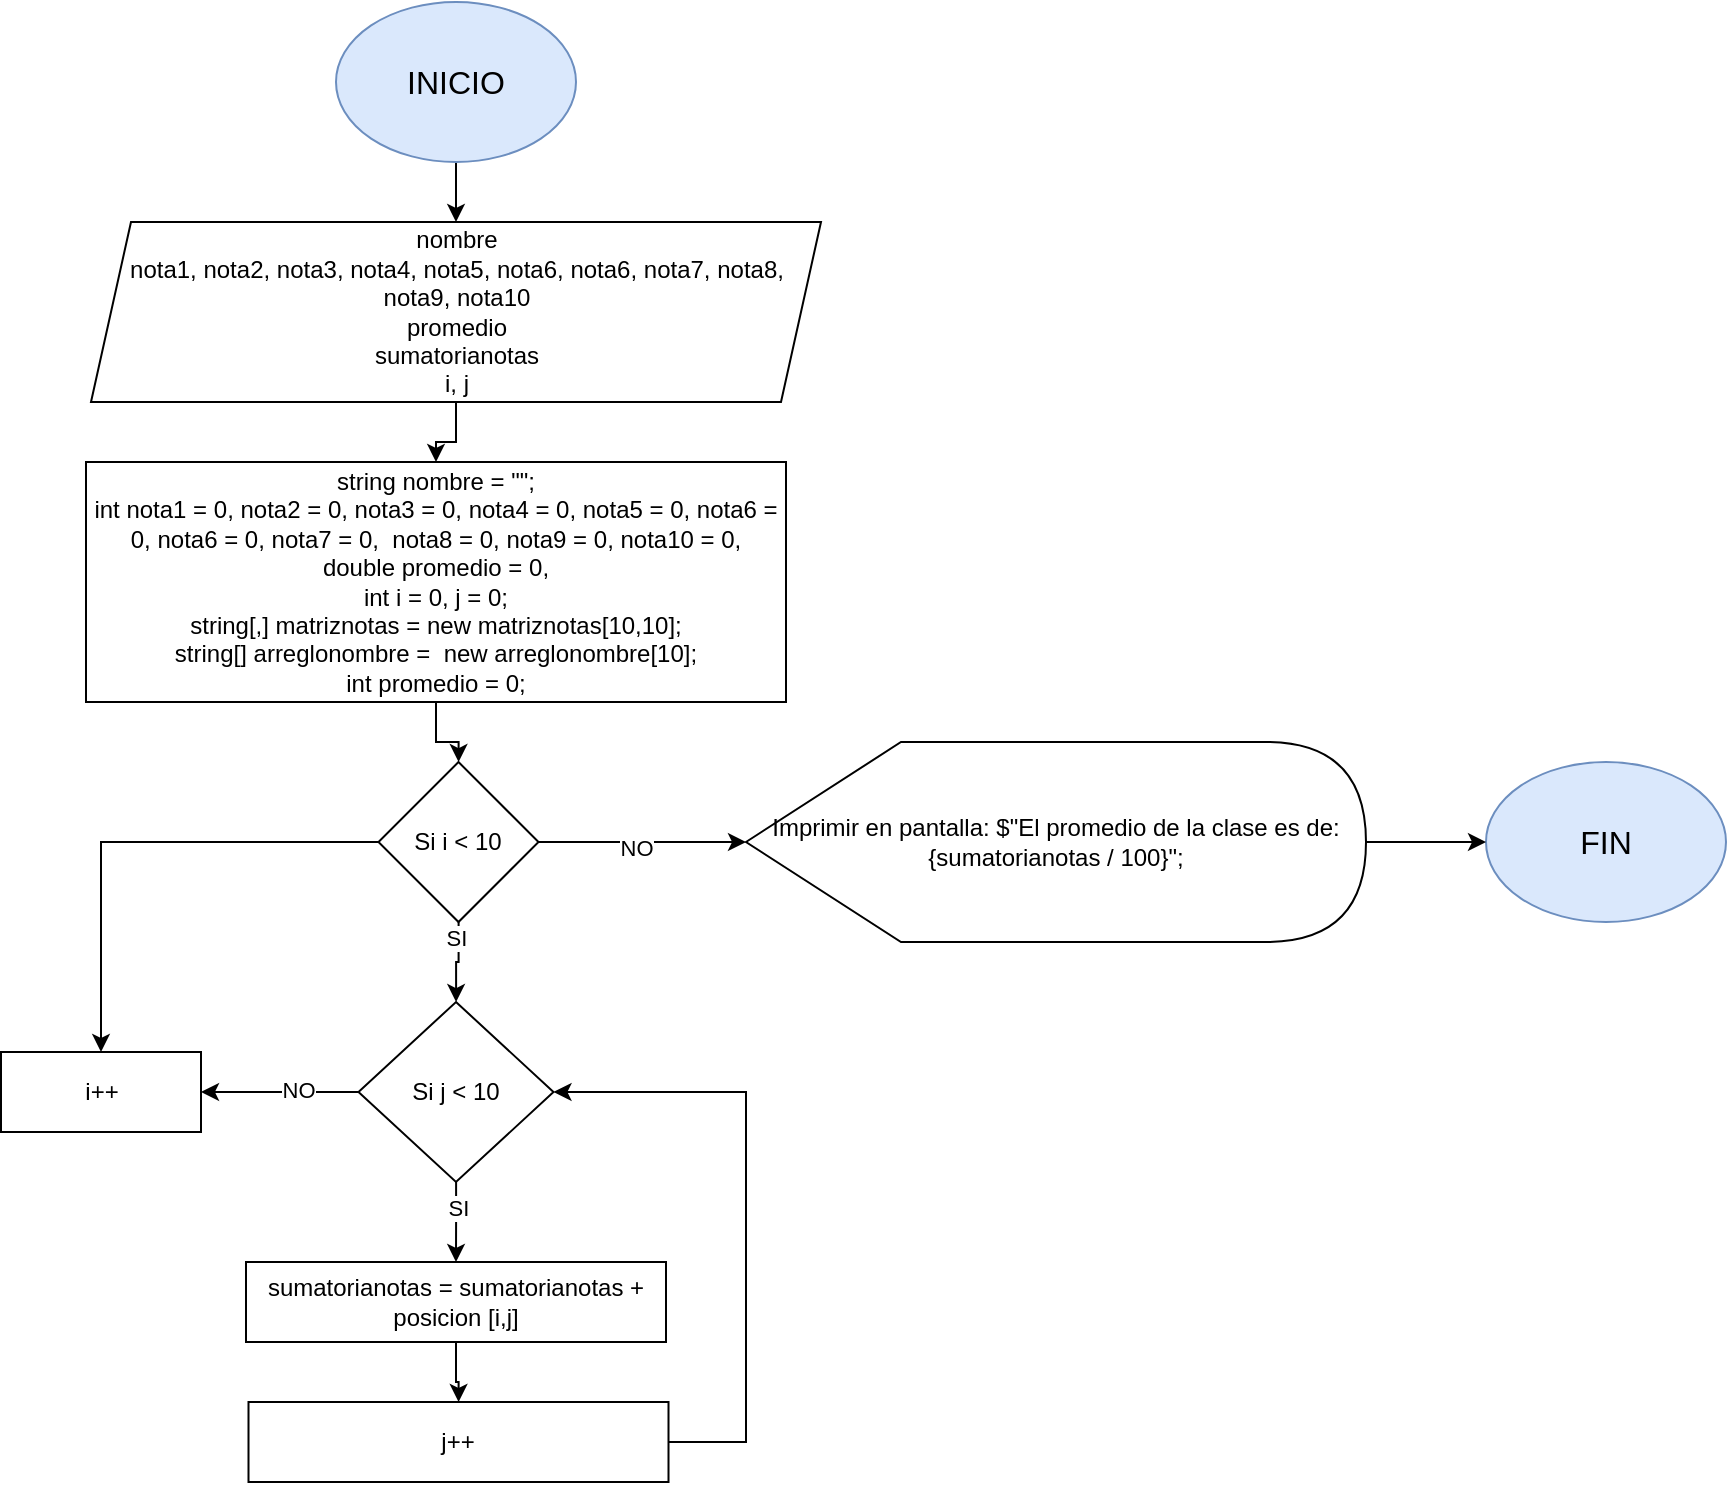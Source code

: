 <mxfile version="27.0.2">
  <diagram name="Página-1" id="RpwQGoGYZjUmVX78xZBA">
    <mxGraphModel dx="1793" dy="1205" grid="1" gridSize="10" guides="1" tooltips="1" connect="1" arrows="1" fold="1" page="0" pageScale="1" pageWidth="827" pageHeight="1169" math="0" shadow="0">
      <root>
        <mxCell id="0" />
        <mxCell id="1" parent="0" />
        <mxCell id="iX65m-ZONL90zX9ajTUJ-1" style="edgeStyle=orthogonalEdgeStyle;rounded=0;orthogonalLoop=1;jettySize=auto;html=1;entryX=0.5;entryY=0;entryDx=0;entryDy=0;" parent="1" source="iX65m-ZONL90zX9ajTUJ-2" target="iX65m-ZONL90zX9ajTUJ-4" edge="1">
          <mxGeometry relative="1" as="geometry" />
        </mxCell>
        <mxCell id="iX65m-ZONL90zX9ajTUJ-2" value="&lt;font style=&quot;font-size: 16px;&quot;&gt;INICIO&lt;/font&gt;" style="ellipse;whiteSpace=wrap;html=1;fillColor=#dae8fc;strokeColor=#6c8ebf;" parent="1" vertex="1">
          <mxGeometry x="205" y="-210" width="120" height="80" as="geometry" />
        </mxCell>
        <mxCell id="iX65m-ZONL90zX9ajTUJ-3" style="edgeStyle=orthogonalEdgeStyle;rounded=0;orthogonalLoop=1;jettySize=auto;html=1;entryX=0.5;entryY=0;entryDx=0;entryDy=0;" parent="1" source="iX65m-ZONL90zX9ajTUJ-4" target="iX65m-ZONL90zX9ajTUJ-6" edge="1">
          <mxGeometry relative="1" as="geometry" />
        </mxCell>
        <mxCell id="iX65m-ZONL90zX9ajTUJ-4" value="nombre&lt;div&gt;nota1, nota2, nota3, nota4, nota5, nota6, nota6, nota7, nota8, nota9, nota10&lt;/div&gt;&lt;div&gt;promedio&lt;/div&gt;&lt;div&gt;sumatorianotas&lt;/div&gt;&lt;div&gt;i, j&lt;/div&gt;" style="shape=parallelogram;perimeter=parallelogramPerimeter;whiteSpace=wrap;html=1;fixedSize=1;" parent="1" vertex="1">
          <mxGeometry x="82.5" y="-100" width="365" height="90" as="geometry" />
        </mxCell>
        <mxCell id="Av6lM8txRgh0IgwJLnuI-39" style="edgeStyle=orthogonalEdgeStyle;rounded=0;orthogonalLoop=1;jettySize=auto;html=1;" parent="1" source="iX65m-ZONL90zX9ajTUJ-6" target="Av6lM8txRgh0IgwJLnuI-37" edge="1">
          <mxGeometry relative="1" as="geometry" />
        </mxCell>
        <mxCell id="iX65m-ZONL90zX9ajTUJ-6" value="string nombre = &quot;&quot;;&lt;div&gt;int nota1 = 0, nota2 = 0, nota3 = 0, nota4 = 0, nota5 = 0, nota6 = 0, nota6 = 0, nota7 = 0,&amp;nbsp; nota8 = 0, nota9 = 0, nota10 = 0,&lt;/div&gt;&lt;div&gt;double promedio = 0,&lt;/div&gt;&lt;div&gt;&lt;span style=&quot;background-color: transparent; color: light-dark(rgb(0, 0, 0), rgb(255, 255, 255));&quot;&gt;int i = 0, j = 0;&lt;/span&gt;&lt;/div&gt;&lt;div&gt;&lt;span style=&quot;background-color: transparent; color: light-dark(rgb(0, 0, 0), rgb(255, 255, 255));&quot;&gt;string[,] matriznotas = new matriznotas[10,10];&lt;br&gt;string[] arreglonombre =&amp;nbsp; new arreglonombre[10];&lt;/span&gt;&lt;/div&gt;&lt;div&gt;&lt;span style=&quot;background-color: transparent; color: light-dark(rgb(0, 0, 0), rgb(255, 255, 255));&quot;&gt;int promedio = 0;&lt;/span&gt;&lt;/div&gt;" style="rounded=0;whiteSpace=wrap;html=1;" parent="1" vertex="1">
          <mxGeometry x="80" y="20" width="350" height="120" as="geometry" />
        </mxCell>
        <mxCell id="q6-_o-rWnfTepcUR5zlK-4" style="edgeStyle=orthogonalEdgeStyle;rounded=0;orthogonalLoop=1;jettySize=auto;html=1;entryX=1;entryY=0.5;entryDx=0;entryDy=0;" edge="1" parent="1" source="Av6lM8txRgh0IgwJLnuI-24" target="Av6lM8txRgh0IgwJLnuI-28">
          <mxGeometry relative="1" as="geometry">
            <Array as="points">
              <mxPoint x="410" y="510" />
              <mxPoint x="410" y="335" />
            </Array>
          </mxGeometry>
        </mxCell>
        <mxCell id="Av6lM8txRgh0IgwJLnuI-24" value="j++" style="rounded=0;whiteSpace=wrap;html=1;" parent="1" vertex="1">
          <mxGeometry x="161.25" y="490" width="210" height="40" as="geometry" />
        </mxCell>
        <mxCell id="Av6lM8txRgh0IgwJLnuI-45" style="edgeStyle=orthogonalEdgeStyle;rounded=0;orthogonalLoop=1;jettySize=auto;html=1;" parent="1" source="Av6lM8txRgh0IgwJLnuI-28" edge="1" target="Av6lM8txRgh0IgwJLnuI-44">
          <mxGeometry relative="1" as="geometry">
            <mxPoint x="140" y="335" as="targetPoint" />
          </mxGeometry>
        </mxCell>
        <mxCell id="Av6lM8txRgh0IgwJLnuI-46" value="NO" style="edgeLabel;html=1;align=center;verticalAlign=middle;resizable=0;points=[];" parent="Av6lM8txRgh0IgwJLnuI-45" vertex="1" connectable="0">
          <mxGeometry x="-0.218" y="-1" relative="1" as="geometry">
            <mxPoint as="offset" />
          </mxGeometry>
        </mxCell>
        <mxCell id="Av6lM8txRgh0IgwJLnuI-28" value="Si j &amp;lt; 10" style="rhombus;whiteSpace=wrap;html=1;" parent="1" vertex="1">
          <mxGeometry x="216.25" y="290" width="97.5" height="90" as="geometry" />
        </mxCell>
        <mxCell id="Av6lM8txRgh0IgwJLnuI-33" style="edgeStyle=orthogonalEdgeStyle;rounded=0;orthogonalLoop=1;jettySize=auto;html=1;" parent="1" source="Av6lM8txRgh0IgwJLnuI-28" edge="1" target="q6-_o-rWnfTepcUR5zlK-2">
          <mxGeometry relative="1" as="geometry">
            <mxPoint x="266.39" y="424.32" as="targetPoint" />
          </mxGeometry>
        </mxCell>
        <mxCell id="Av6lM8txRgh0IgwJLnuI-36" value="SI" style="edgeLabel;html=1;align=center;verticalAlign=middle;resizable=0;points=[];" parent="Av6lM8txRgh0IgwJLnuI-33" vertex="1" connectable="0">
          <mxGeometry x="-0.369" y="1" relative="1" as="geometry">
            <mxPoint as="offset" />
          </mxGeometry>
        </mxCell>
        <mxCell id="Av6lM8txRgh0IgwJLnuI-40" style="edgeStyle=orthogonalEdgeStyle;rounded=0;orthogonalLoop=1;jettySize=auto;html=1;" parent="1" source="Av6lM8txRgh0IgwJLnuI-37" target="Av6lM8txRgh0IgwJLnuI-28" edge="1">
          <mxGeometry relative="1" as="geometry">
            <mxPoint x="266.3" y="280" as="targetPoint" />
          </mxGeometry>
        </mxCell>
        <mxCell id="Av6lM8txRgh0IgwJLnuI-41" value="SI" style="edgeLabel;html=1;align=center;verticalAlign=middle;resizable=0;points=[];" parent="Av6lM8txRgh0IgwJLnuI-40" vertex="1" connectable="0">
          <mxGeometry x="-0.643" y="-2" relative="1" as="geometry">
            <mxPoint as="offset" />
          </mxGeometry>
        </mxCell>
        <mxCell id="q6-_o-rWnfTepcUR5zlK-1" style="edgeStyle=orthogonalEdgeStyle;rounded=0;orthogonalLoop=1;jettySize=auto;html=1;entryX=0.5;entryY=0;entryDx=0;entryDy=0;" edge="1" parent="1" source="Av6lM8txRgh0IgwJLnuI-37" target="Av6lM8txRgh0IgwJLnuI-44">
          <mxGeometry relative="1" as="geometry" />
        </mxCell>
        <mxCell id="q6-_o-rWnfTepcUR5zlK-5" style="edgeStyle=orthogonalEdgeStyle;rounded=0;orthogonalLoop=1;jettySize=auto;html=1;" edge="1" parent="1" source="Av6lM8txRgh0IgwJLnuI-37">
          <mxGeometry relative="1" as="geometry">
            <mxPoint x="410" y="210" as="targetPoint" />
          </mxGeometry>
        </mxCell>
        <mxCell id="q6-_o-rWnfTepcUR5zlK-6" value="NO" style="edgeLabel;html=1;align=center;verticalAlign=middle;resizable=0;points=[];" vertex="1" connectable="0" parent="q6-_o-rWnfTepcUR5zlK-5">
          <mxGeometry x="-0.071" y="-3" relative="1" as="geometry">
            <mxPoint as="offset" />
          </mxGeometry>
        </mxCell>
        <mxCell id="Av6lM8txRgh0IgwJLnuI-37" value="Si i &amp;lt; 10" style="rhombus;whiteSpace=wrap;html=1;" parent="1" vertex="1">
          <mxGeometry x="226.25" y="170" width="80" height="80" as="geometry" />
        </mxCell>
        <mxCell id="Av6lM8txRgh0IgwJLnuI-44" value="i++" style="rounded=0;whiteSpace=wrap;html=1;" parent="1" vertex="1">
          <mxGeometry x="37.5" y="315" width="100" height="40" as="geometry" />
        </mxCell>
        <mxCell id="Av6lM8txRgh0IgwJLnuI-86" value="&lt;font style=&quot;font-size: 16px;&quot;&gt;FIN&lt;/font&gt;" style="ellipse;whiteSpace=wrap;html=1;fillColor=#dae8fc;strokeColor=#6c8ebf;" parent="1" vertex="1">
          <mxGeometry x="780" y="170" width="120" height="80" as="geometry" />
        </mxCell>
        <mxCell id="q6-_o-rWnfTepcUR5zlK-3" style="edgeStyle=orthogonalEdgeStyle;rounded=0;orthogonalLoop=1;jettySize=auto;html=1;" edge="1" parent="1" source="q6-_o-rWnfTepcUR5zlK-2" target="Av6lM8txRgh0IgwJLnuI-24">
          <mxGeometry relative="1" as="geometry" />
        </mxCell>
        <mxCell id="q6-_o-rWnfTepcUR5zlK-2" value="sumatorianotas = sumatorianotas + posicion [i,j]" style="rounded=0;whiteSpace=wrap;html=1;" vertex="1" parent="1">
          <mxGeometry x="160" y="420" width="210" height="40" as="geometry" />
        </mxCell>
        <mxCell id="q6-_o-rWnfTepcUR5zlK-8" style="edgeStyle=orthogonalEdgeStyle;rounded=0;orthogonalLoop=1;jettySize=auto;html=1;" edge="1" parent="1" source="q6-_o-rWnfTepcUR5zlK-7" target="Av6lM8txRgh0IgwJLnuI-86">
          <mxGeometry relative="1" as="geometry" />
        </mxCell>
        <mxCell id="q6-_o-rWnfTepcUR5zlK-7" value="Imprimir en pantalla: $&quot;El promedio de la clase es de: {sumatorianotas / 100}&quot;;" style="shape=display;whiteSpace=wrap;html=1;" vertex="1" parent="1">
          <mxGeometry x="410" y="160" width="310" height="100" as="geometry" />
        </mxCell>
      </root>
    </mxGraphModel>
  </diagram>
</mxfile>
